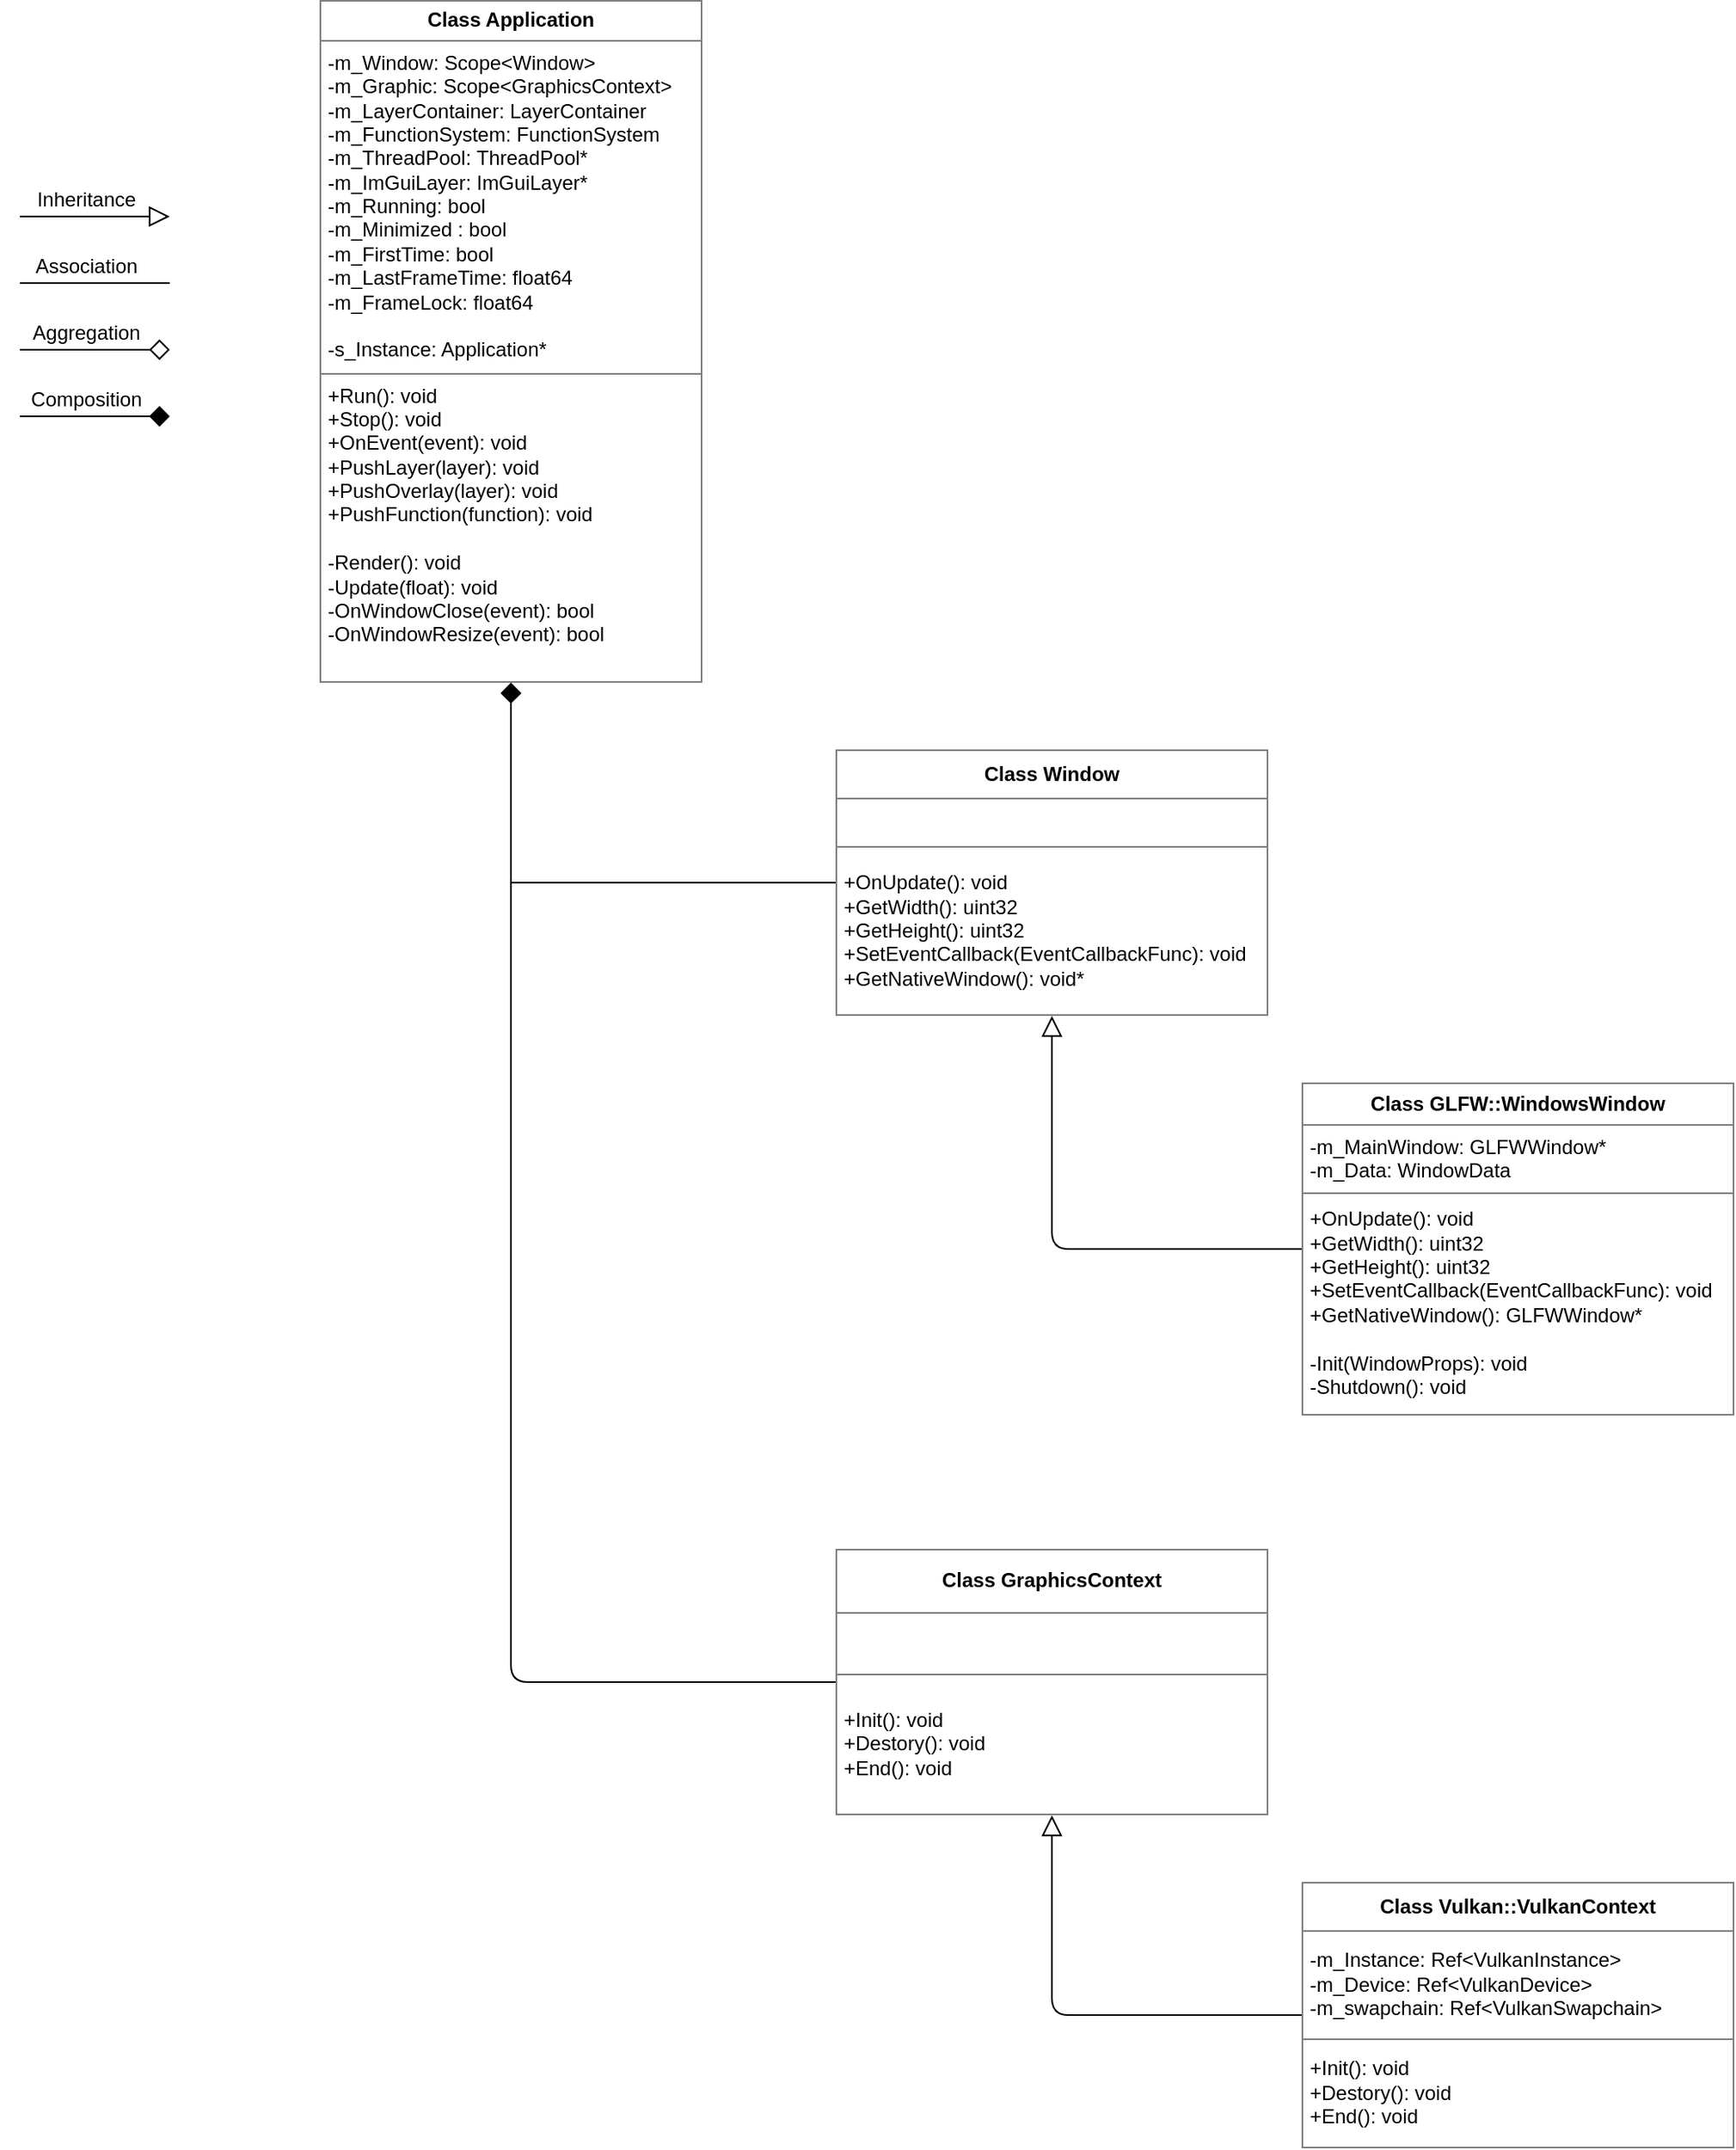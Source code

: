 <mxfile version="13.7.9" type="device"><diagram id="BvoUq2iHZFqVhgfetKvC" name="Page-1"><mxGraphModel dx="1673" dy="1014" grid="1" gridSize="10" guides="1" tooltips="1" connect="1" arrows="1" fold="1" page="1" pageScale="1" pageWidth="827" pageHeight="1169" math="0" shadow="0"><root><mxCell id="0"/><mxCell id="1" parent="0"/><mxCell id="9Snpio3Ku2DoMMdlc2OA-4" value="&lt;table border=&quot;1&quot; width=&quot;100%&quot; cellpadding=&quot;4&quot; style=&quot;width: 100% ; height: 100% ; border-collapse: collapse&quot;&gt;&lt;tbody&gt;&lt;tr&gt;&lt;th align=&quot;center&quot;&gt;&lt;b&gt;Class Application&lt;/b&gt;&lt;/th&gt;&lt;/tr&gt;&lt;tr&gt;&lt;td&gt;-m_Window: Scope&amp;lt;Window&amp;gt;&lt;br&gt;-m_Graphic: Scope&amp;lt;GraphicsContext&amp;gt;&lt;br&gt;-m_LayerContainer: LayerContainer&lt;br&gt;-m_FunctionSystem: FunctionSystem&lt;br&gt;-m_ThreadPool:&amp;nbsp;ThreadPool*&amp;nbsp;&lt;br&gt;-m_ImGuiLayer: ImGuiLayer*&lt;br&gt;-m_Running: bool&lt;br&gt;-m_Minimized&amp;nbsp;: bool&lt;br&gt;-m_FirstTime: bool&lt;br&gt;-m_LastFrameTime: float64&lt;br&gt;-m_FrameLock: float64&lt;br&gt;&lt;br&gt;-s_Instance: Application*&lt;/td&gt;&lt;/tr&gt;&lt;tr&gt;&lt;td&gt;+Run(): void&lt;br&gt;+Stop(): void&lt;br&gt;+OnEvent(event): void&lt;br&gt;+PushLayer(layer): void&lt;br&gt;+PushOverlay(layer): void&lt;br&gt;+PushFunction(function): void&lt;br&gt;&lt;br&gt;-Render(): void&lt;br&gt;-Update(float): void&lt;br&gt;-OnWindowClose(event): bool&lt;br&gt;-OnWindowResize(event): bool&lt;br&gt;&lt;br&gt;&lt;/td&gt;&lt;/tr&gt;&lt;/tbody&gt;&lt;/table&gt;" style="text;html=1;strokeColor=none;fillColor=none;overflow=fill;" parent="1" vertex="1"><mxGeometry x="210" y="70" width="230" height="410" as="geometry"/></mxCell><mxCell id="9Snpio3Ku2DoMMdlc2OA-7" value="" style="endArrow=block;html=1;endFill=0;strokeWidth=1;rounded=1;endSize=10;" parent="1" edge="1"><mxGeometry width="50" height="50" relative="1" as="geometry"><mxPoint x="30" y="200" as="sourcePoint"/><mxPoint x="120" y="200" as="targetPoint"/></mxGeometry></mxCell><mxCell id="9Snpio3Ku2DoMMdlc2OA-8" value="Inheritance" style="text;html=1;strokeColor=none;fillColor=none;align=center;verticalAlign=middle;whiteSpace=wrap;rounded=0;" parent="1" vertex="1"><mxGeometry x="50" y="180" width="40" height="20" as="geometry"/></mxCell><mxCell id="9Snpio3Ku2DoMMdlc2OA-9" value="" style="endArrow=none;html=1;strokeColor=#000000;strokeWidth=1;" parent="1" edge="1"><mxGeometry width="50" height="50" relative="1" as="geometry"><mxPoint x="30" y="240" as="sourcePoint"/><mxPoint x="120" y="240" as="targetPoint"/></mxGeometry></mxCell><mxCell id="9Snpio3Ku2DoMMdlc2OA-10" value="Association" style="text;html=1;strokeColor=none;fillColor=none;align=center;verticalAlign=middle;whiteSpace=wrap;rounded=0;" parent="1" vertex="1"><mxGeometry x="50" y="220" width="40" height="20" as="geometry"/></mxCell><mxCell id="9Snpio3Ku2DoMMdlc2OA-11" value="" style="endArrow=diamond;html=1;strokeColor=#000000;strokeWidth=1;endFill=0;endSize=10;" parent="1" edge="1"><mxGeometry width="50" height="50" relative="1" as="geometry"><mxPoint x="30" y="280" as="sourcePoint"/><mxPoint x="120" y="280" as="targetPoint"/></mxGeometry></mxCell><mxCell id="9Snpio3Ku2DoMMdlc2OA-12" value="Aggregation" style="text;html=1;strokeColor=none;fillColor=none;align=center;verticalAlign=middle;whiteSpace=wrap;rounded=0;" parent="1" vertex="1"><mxGeometry x="50" y="260" width="40" height="20" as="geometry"/></mxCell><mxCell id="9Snpio3Ku2DoMMdlc2OA-13" value="" style="endArrow=diamond;html=1;strokeColor=#000000;strokeWidth=1;endFill=1;endSize=10;" parent="1" edge="1"><mxGeometry width="50" height="50" relative="1" as="geometry"><mxPoint x="30" y="320" as="sourcePoint"/><mxPoint x="120" y="320" as="targetPoint"/></mxGeometry></mxCell><mxCell id="9Snpio3Ku2DoMMdlc2OA-14" value="Composition" style="text;html=1;strokeColor=none;fillColor=none;align=center;verticalAlign=middle;whiteSpace=wrap;rounded=0;" parent="1" vertex="1"><mxGeometry x="50" y="300" width="40" height="20" as="geometry"/></mxCell><mxCell id="9Snpio3Ku2DoMMdlc2OA-17" style="edgeStyle=orthogonalEdgeStyle;rounded=0;orthogonalLoop=1;jettySize=auto;html=1;exitX=0;exitY=0.5;exitDx=0;exitDy=0;entryX=0.5;entryY=1;entryDx=0;entryDy=0;endArrow=diamond;endFill=1;endSize=10;strokeColor=#000000;strokeWidth=1;" parent="1" source="9Snpio3Ku2DoMMdlc2OA-16" target="9Snpio3Ku2DoMMdlc2OA-4" edge="1"><mxGeometry relative="1" as="geometry"/></mxCell><mxCell id="9Snpio3Ku2DoMMdlc2OA-16" value="&lt;table border=&quot;1&quot; width=&quot;100%&quot; cellpadding=&quot;4&quot; style=&quot;width: 100% ; height: 100% ; border-collapse: collapse&quot;&gt;&lt;tbody&gt;&lt;tr&gt;&lt;th align=&quot;center&quot;&gt;&lt;b&gt;Class Window&lt;/b&gt;&lt;/th&gt;&lt;/tr&gt;&lt;tr&gt;&lt;td align=&quot;center&quot;&gt;&lt;br&gt;&lt;/td&gt;&lt;/tr&gt;&lt;tr&gt;&lt;td&gt;+OnUpdate(): void&lt;br&gt;+GetWidth(): uint32&lt;br&gt;+GetHeight(): uint32&lt;br&gt;+SetEventCallback(EventCallbackFunc): void&lt;br&gt;+GetNativeWindow(): void*&lt;/td&gt;&lt;/tr&gt;&lt;/tbody&gt;&lt;/table&gt;" style="text;html=1;strokeColor=none;fillColor=none;overflow=fill;" parent="1" vertex="1"><mxGeometry x="520" y="520" width="260" height="160" as="geometry"/></mxCell><mxCell id="9Snpio3Ku2DoMMdlc2OA-19" style="edgeStyle=orthogonalEdgeStyle;rounded=1;orthogonalLoop=1;jettySize=auto;html=1;exitX=0;exitY=0.5;exitDx=0;exitDy=0;entryX=0.5;entryY=1;entryDx=0;entryDy=0;endArrow=block;endFill=0;endSize=10;strokeColor=#000000;strokeWidth=1;" parent="1" source="9Snpio3Ku2DoMMdlc2OA-18" target="9Snpio3Ku2DoMMdlc2OA-16" edge="1"><mxGeometry relative="1" as="geometry"/></mxCell><mxCell id="9Snpio3Ku2DoMMdlc2OA-18" value="&lt;table border=&quot;1&quot; width=&quot;100%&quot; cellpadding=&quot;4&quot; style=&quot;width: 100% ; height: 100% ; border-collapse: collapse&quot;&gt;&lt;tbody&gt;&lt;tr&gt;&lt;th align=&quot;center&quot;&gt;&lt;b&gt;Class GLFW::WindowsWindow&lt;/b&gt;&lt;/th&gt;&lt;/tr&gt;&lt;tr&gt;&lt;td&gt;-m_MainWindow: GLFWWindow*&lt;br&gt;-m_Data: WindowData&lt;/td&gt;&lt;/tr&gt;&lt;tr&gt;&lt;td&gt;+OnUpdate(): void&lt;br&gt;+GetWidth(): uint32&lt;br&gt;+GetHeight(): uint32&lt;br&gt;+SetEventCallback(EventCallbackFunc): void&lt;br&gt;+GetNativeWindow(): GLFWWindow*&lt;br&gt;&lt;br&gt;-Init(WindowProps): void&lt;br&gt;-Shutdown(): void&lt;/td&gt;&lt;/tr&gt;&lt;/tbody&gt;&lt;/table&gt;" style="text;html=1;strokeColor=none;fillColor=none;overflow=fill;" parent="1" vertex="1"><mxGeometry x="800" y="720" width="260" height="200" as="geometry"/></mxCell><mxCell id="9Snpio3Ku2DoMMdlc2OA-22" style="edgeStyle=orthogonalEdgeStyle;rounded=1;orthogonalLoop=1;jettySize=auto;html=1;entryX=0.5;entryY=1;entryDx=0;entryDy=0;endArrow=diamond;endFill=1;endSize=10;strokeColor=#000000;strokeWidth=1;" parent="1" source="9Snpio3Ku2DoMMdlc2OA-21" target="9Snpio3Ku2DoMMdlc2OA-4" edge="1"><mxGeometry relative="1" as="geometry"/></mxCell><mxCell id="9Snpio3Ku2DoMMdlc2OA-21" value="&lt;table border=&quot;1&quot; width=&quot;100%&quot; cellpadding=&quot;4&quot; style=&quot;width: 100% ; height: 100% ; border-collapse: collapse&quot;&gt;&lt;tbody&gt;&lt;tr&gt;&lt;th align=&quot;center&quot;&gt;&lt;b&gt;Class GraphicsContext&lt;/b&gt;&lt;/th&gt;&lt;/tr&gt;&lt;tr&gt;&lt;td&gt;&lt;br&gt;&lt;/td&gt;&lt;/tr&gt;&lt;tr&gt;&lt;td&gt;+Init(): void&lt;br&gt;+Destory(): void&lt;br&gt;+End(): void&lt;/td&gt;&lt;/tr&gt;&lt;/tbody&gt;&lt;/table&gt;" style="text;html=1;strokeColor=none;fillColor=none;overflow=fill;" parent="1" vertex="1"><mxGeometry x="520" y="1000" width="260" height="160" as="geometry"/></mxCell><mxCell id="cSkxNefCBZ2KV-bZEGxX-3" style="edgeStyle=orthogonalEdgeStyle;rounded=1;orthogonalLoop=1;jettySize=auto;html=1;exitX=0;exitY=0.5;exitDx=0;exitDy=0;entryX=0.5;entryY=1;entryDx=0;entryDy=0;endArrow=block;endFill=0;endSize=10;" edge="1" parent="1" source="cSkxNefCBZ2KV-bZEGxX-2" target="9Snpio3Ku2DoMMdlc2OA-21"><mxGeometry relative="1" as="geometry"/></mxCell><mxCell id="cSkxNefCBZ2KV-bZEGxX-2" value="&lt;table border=&quot;1&quot; width=&quot;100%&quot; cellpadding=&quot;4&quot; style=&quot;width: 100% ; height: 100% ; border-collapse: collapse&quot;&gt;&lt;tbody&gt;&lt;tr&gt;&lt;th align=&quot;center&quot;&gt;&lt;b&gt;Class Vulkan::VulkanContext&lt;/b&gt;&lt;/th&gt;&lt;/tr&gt;&lt;tr&gt;&lt;td&gt;-m_Instance: Ref&amp;lt;VulkanInstance&amp;gt;&lt;br&gt;-m_Device: Ref&amp;lt;VulkanDevice&amp;gt;&lt;br&gt;-m_swapchain: Ref&amp;lt;VulkanSwapchain&amp;gt;&lt;/td&gt;&lt;/tr&gt;&lt;tr&gt;&lt;td&gt;+Init(): void&lt;br&gt;+Destory(): void&lt;br&gt;+End(): void&lt;/td&gt;&lt;/tr&gt;&lt;/tbody&gt;&lt;/table&gt;" style="text;html=1;strokeColor=none;fillColor=none;overflow=fill;" vertex="1" parent="1"><mxGeometry x="800" y="1200" width="260" height="160" as="geometry"/></mxCell></root></mxGraphModel></diagram></mxfile>